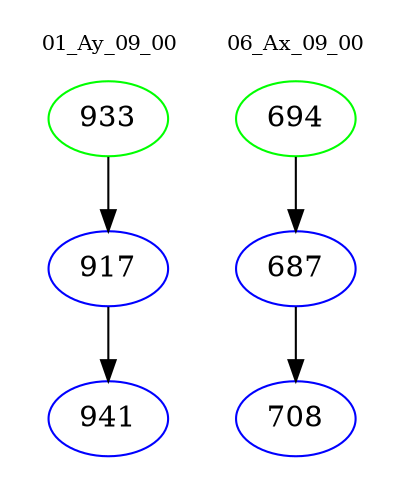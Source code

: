 digraph{
subgraph cluster_0 {
color = white
label = "01_Ay_09_00";
fontsize=10;
T0_933 [label="933", color="green"]
T0_933 -> T0_917 [color="black"]
T0_917 [label="917", color="blue"]
T0_917 -> T0_941 [color="black"]
T0_941 [label="941", color="blue"]
}
subgraph cluster_1 {
color = white
label = "06_Ax_09_00";
fontsize=10;
T1_694 [label="694", color="green"]
T1_694 -> T1_687 [color="black"]
T1_687 [label="687", color="blue"]
T1_687 -> T1_708 [color="black"]
T1_708 [label="708", color="blue"]
}
}
